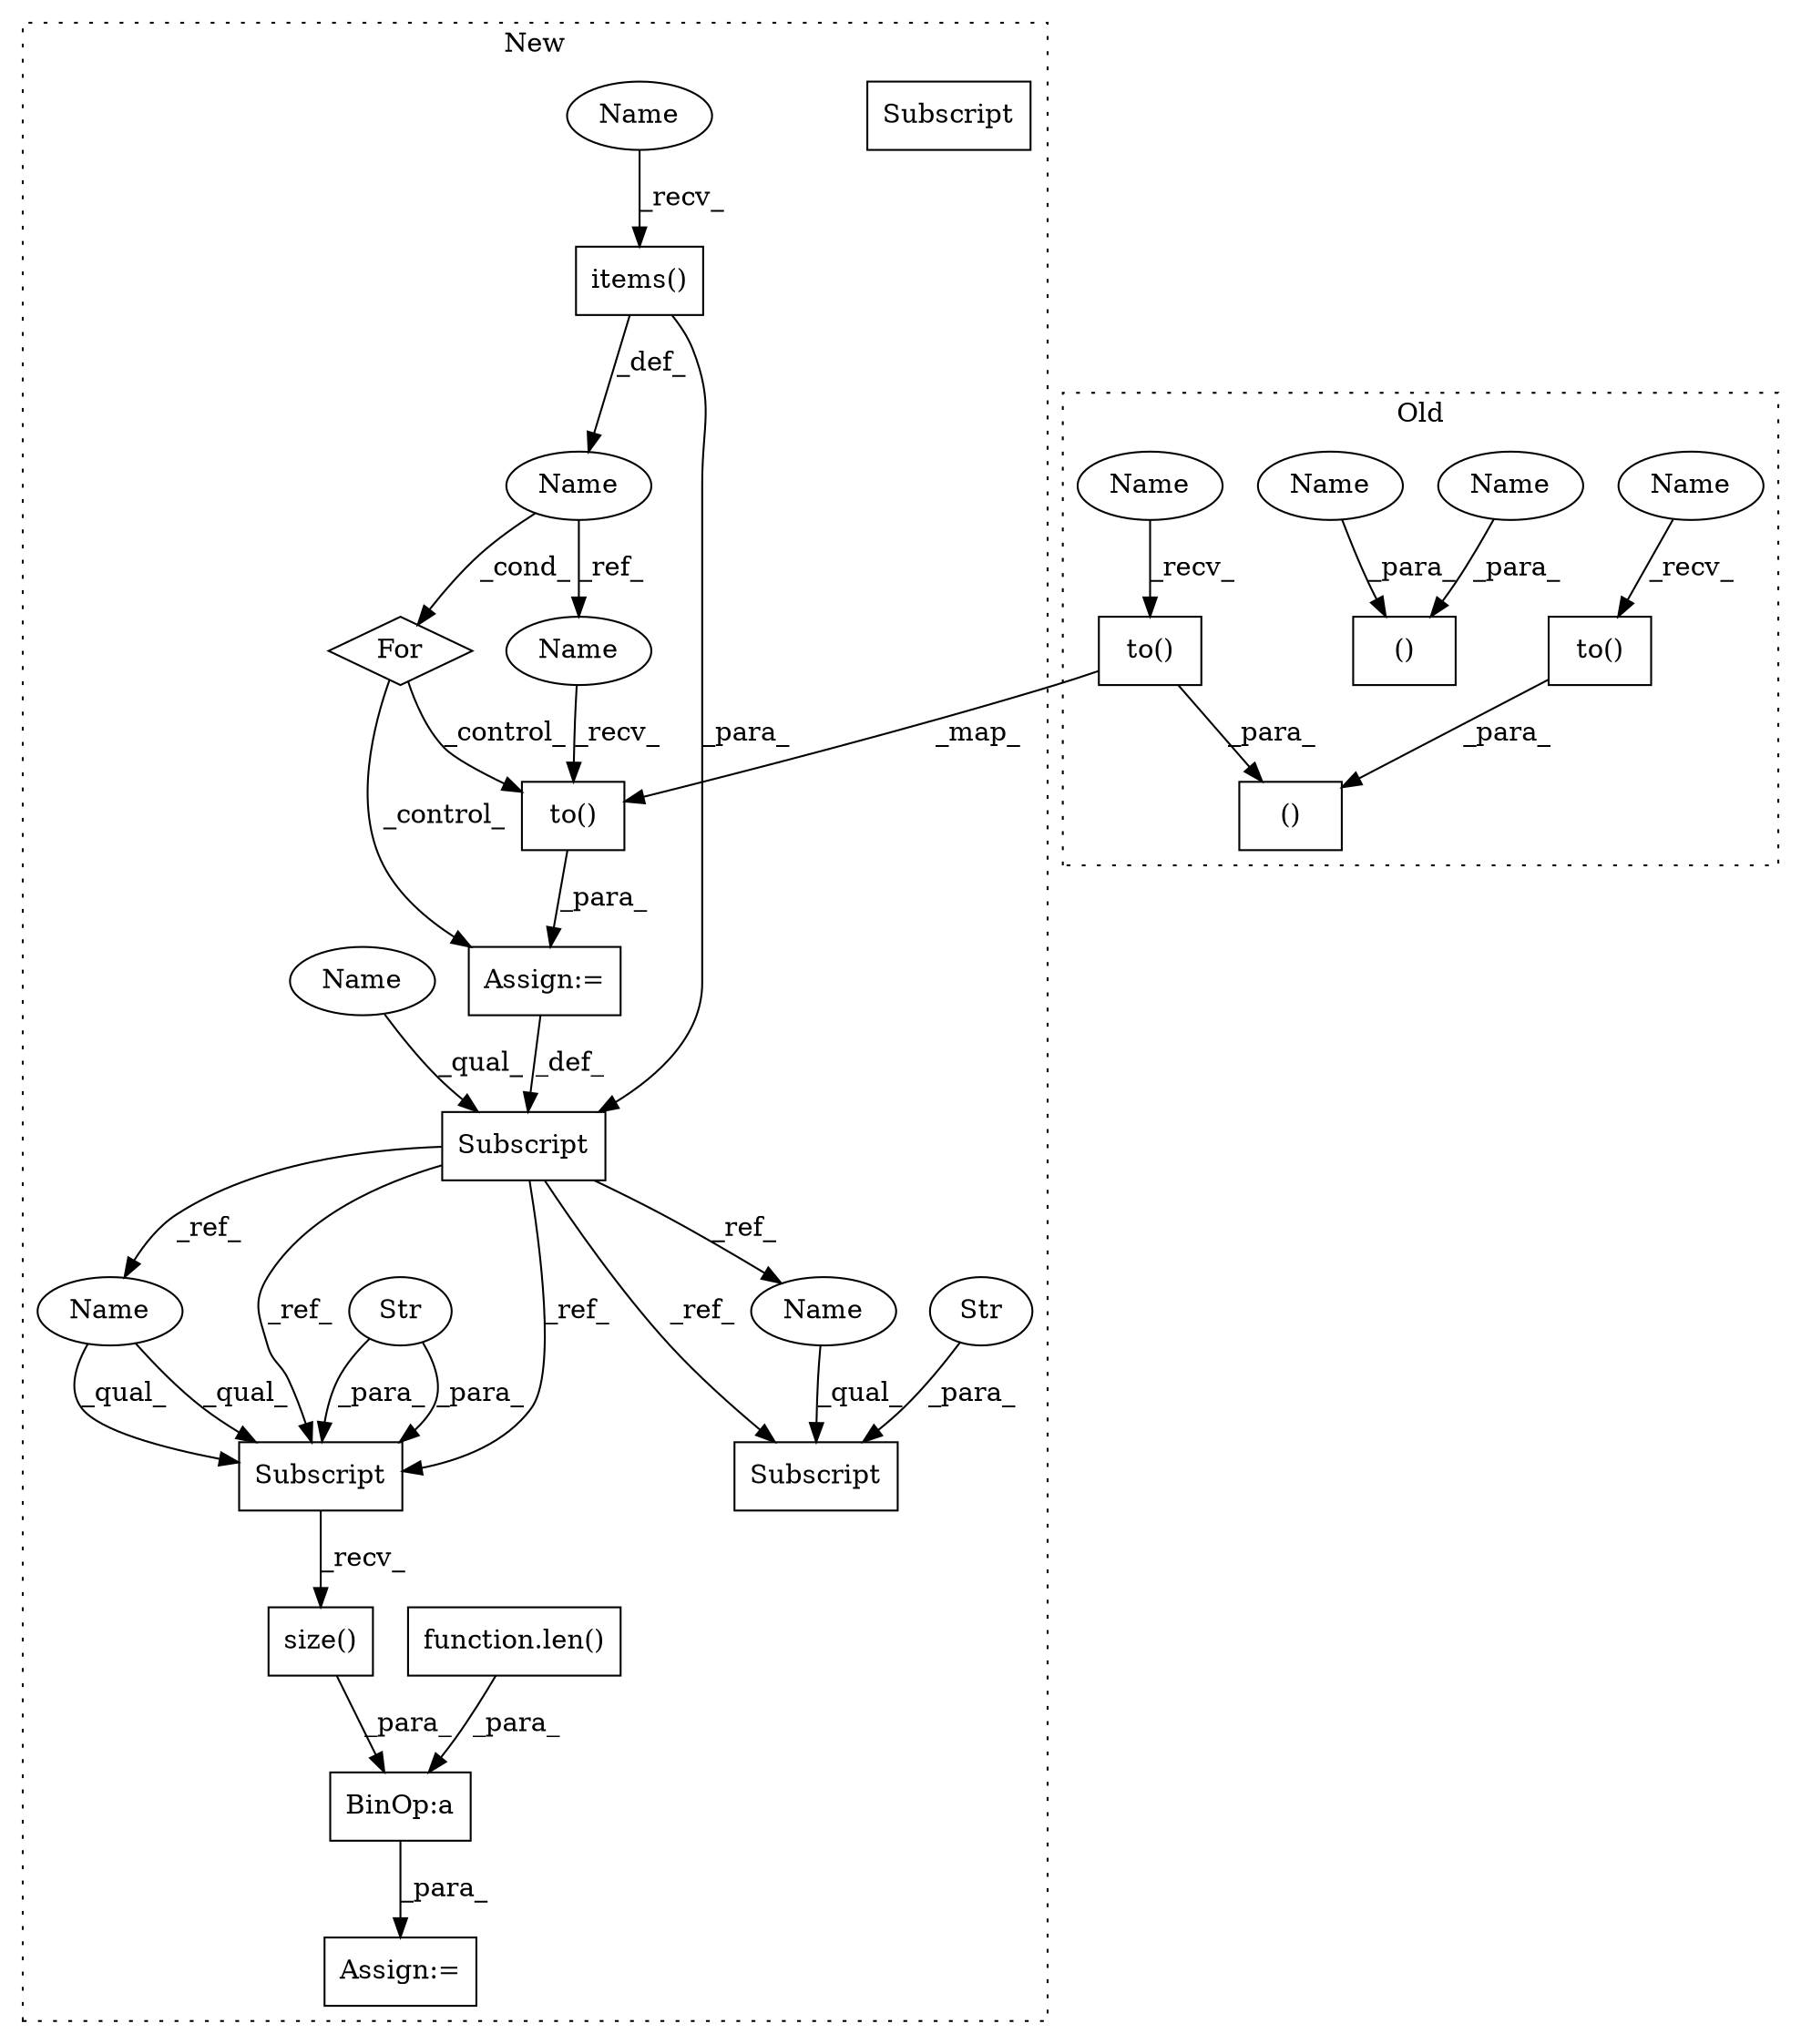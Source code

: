 digraph G {
subgraph cluster0 {
1 [label="()" a="54" s="1999" l="24" shape="box"];
7 [label="to()" a="75" s="1978,1998" l="9,1" shape="box"];
14 [label="to()" a="75" s="2001,2022" l="10,1" shape="box"];
16 [label="()" a="54" s="1967" l="8" shape="box"];
22 [label="Name" a="87" s="1962" l="5" shape="ellipse"];
23 [label="Name" a="87" s="1978" l="5" shape="ellipse"];
24 [label="Name" a="87" s="2001" l="6" shape="ellipse"];
25 [label="Name" a="87" s="1969" l="6" shape="ellipse"];
label = "Old";
style="dotted";
}
subgraph cluster1 {
2 [label="items()" a="75" s="1894" l="12" shape="box"];
3 [label="For" a="107" s="1876,1906" l="4,22" shape="diamond"];
4 [label="Assign:=" a="68" s="1937" l="3" shape="box"];
5 [label="Name" a="87" s="1885" l="5" shape="ellipse"];
6 [label="Subscript" a="63" s="1928,0" l="9,0" shape="box"];
8 [label="BinOp:a" a="82" s="2099" l="3" shape="box"];
9 [label="Subscript" a="63" s="1999,0" l="30,0" shape="box"];
10 [label="Str" a="66" s="2004" l="24" shape="ellipse"];
11 [label="Subscript" a="63" s="2061,0" l="30,0" shape="box"];
12 [label="Str" a="66" s="2066" l="24" shape="ellipse"];
13 [label="to()" a="75" s="1940,1960" l="9,1" shape="box"];
15 [label="Assign:=" a="68" s="2058" l="3" shape="box"];
17 [label="size()" a="75" s="2061,2098" l="36,1" shape="box"];
18 [label="function.len()" a="75" s="2102,2124" l="4,1" shape="box"];
19 [label="Name" a="87" s="1940" l="5" shape="ellipse"];
20 [label="Name" a="87" s="1894" l="4" shape="ellipse"];
21 [label="Name" a="87" s="1928" l="4" shape="ellipse"];
26 [label="Subscript" a="63" s="2061,0" l="30,0" shape="box"];
27 [label="Name" a="87" s="2061" l="4" shape="ellipse"];
28 [label="Name" a="87" s="1999" l="4" shape="ellipse"];
label = "New";
style="dotted";
}
2 -> 6 [label="_para_"];
2 -> 5 [label="_def_"];
3 -> 13 [label="_control_"];
3 -> 4 [label="_control_"];
4 -> 6 [label="_def_"];
5 -> 3 [label="_cond_"];
5 -> 19 [label="_ref_"];
6 -> 9 [label="_ref_"];
6 -> 27 [label="_ref_"];
6 -> 26 [label="_ref_"];
6 -> 28 [label="_ref_"];
6 -> 26 [label="_ref_"];
7 -> 1 [label="_para_"];
8 -> 15 [label="_para_"];
10 -> 9 [label="_para_"];
12 -> 26 [label="_para_"];
12 -> 26 [label="_para_"];
13 -> 4 [label="_para_"];
14 -> 13 [label="_map_"];
14 -> 1 [label="_para_"];
17 -> 8 [label="_para_"];
18 -> 8 [label="_para_"];
19 -> 13 [label="_recv_"];
20 -> 2 [label="_recv_"];
21 -> 6 [label="_qual_"];
22 -> 16 [label="_para_"];
23 -> 7 [label="_recv_"];
24 -> 14 [label="_recv_"];
25 -> 16 [label="_para_"];
26 -> 17 [label="_recv_"];
27 -> 26 [label="_qual_"];
27 -> 26 [label="_qual_"];
28 -> 9 [label="_qual_"];
}